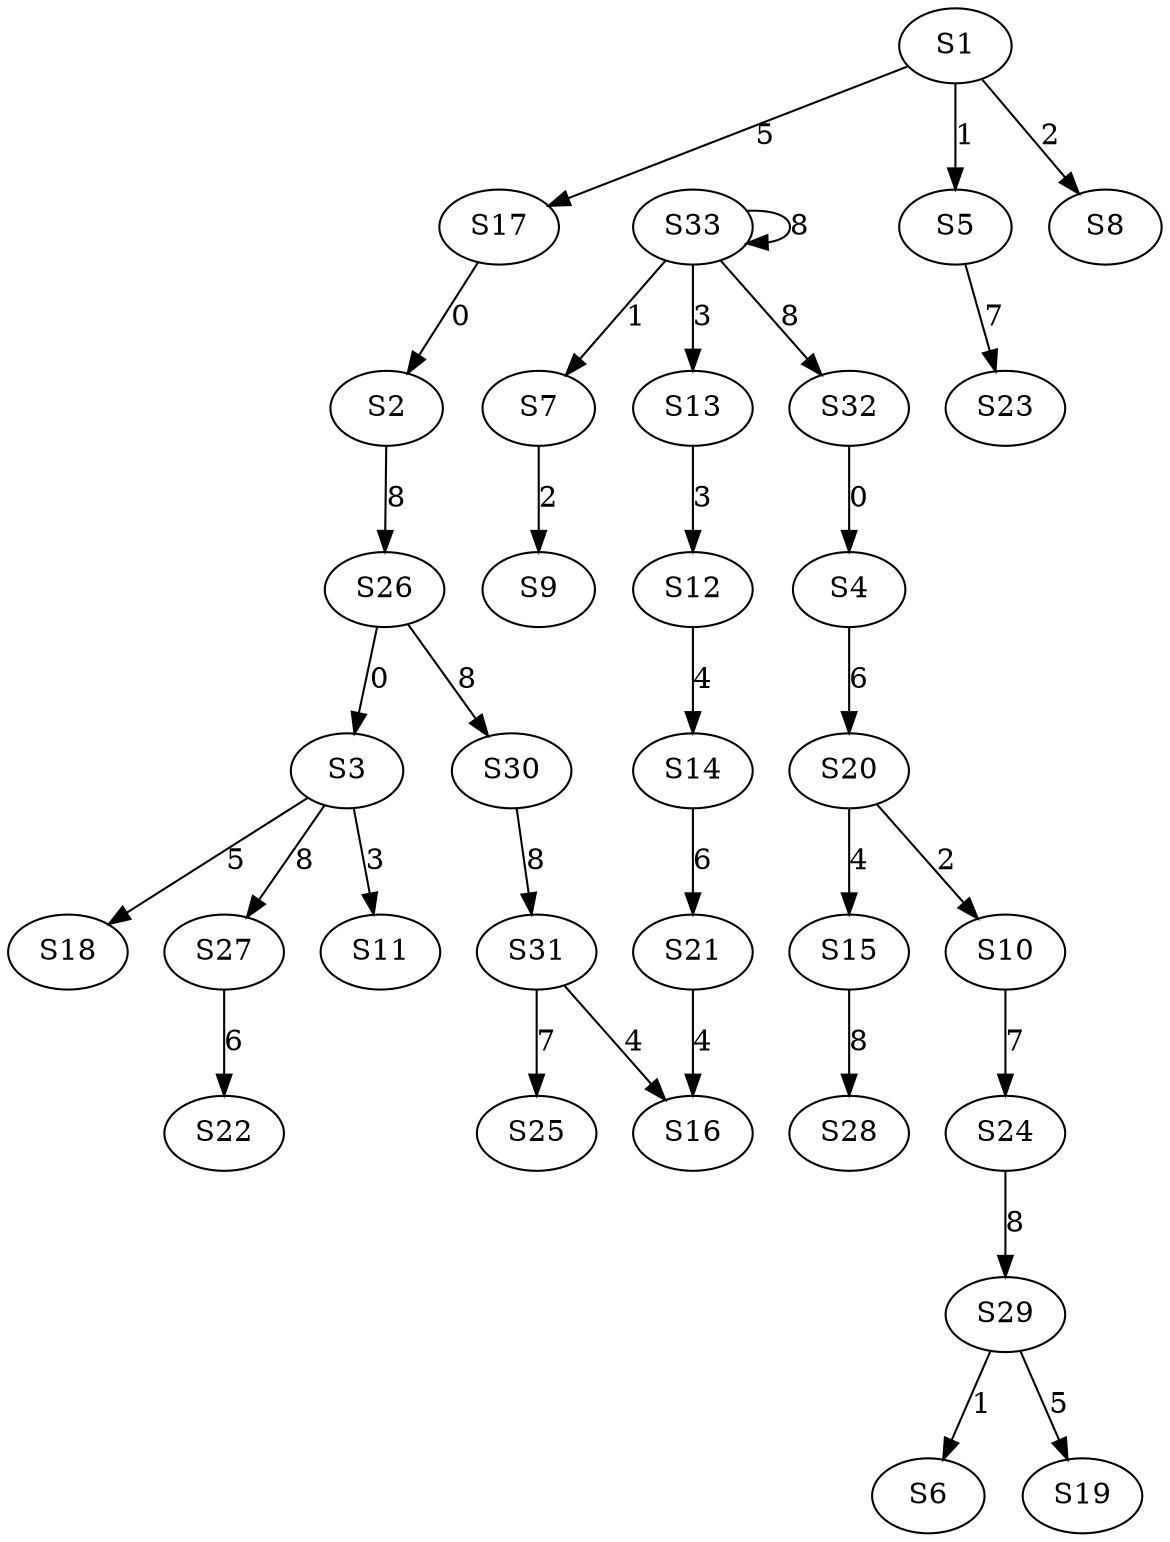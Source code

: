 strict digraph {
	S17 -> S2 [ label = 0 ];
	S26 -> S3 [ label = 0 ];
	S32 -> S4 [ label = 0 ];
	S1 -> S5 [ label = 1 ];
	S29 -> S6 [ label = 1 ];
	S33 -> S7 [ label = 1 ];
	S1 -> S8 [ label = 2 ];
	S7 -> S9 [ label = 2 ];
	S20 -> S10 [ label = 2 ];
	S3 -> S11 [ label = 3 ];
	S13 -> S12 [ label = 3 ];
	S33 -> S13 [ label = 3 ];
	S12 -> S14 [ label = 4 ];
	S20 -> S15 [ label = 4 ];
	S31 -> S16 [ label = 4 ];
	S1 -> S17 [ label = 5 ];
	S3 -> S18 [ label = 5 ];
	S29 -> S19 [ label = 5 ];
	S4 -> S20 [ label = 6 ];
	S14 -> S21 [ label = 6 ];
	S27 -> S22 [ label = 6 ];
	S5 -> S23 [ label = 7 ];
	S10 -> S24 [ label = 7 ];
	S31 -> S25 [ label = 7 ];
	S2 -> S26 [ label = 8 ];
	S3 -> S27 [ label = 8 ];
	S15 -> S28 [ label = 8 ];
	S24 -> S29 [ label = 8 ];
	S26 -> S30 [ label = 8 ];
	S30 -> S31 [ label = 8 ];
	S33 -> S32 [ label = 8 ];
	S33 -> S33 [ label = 8 ];
	S21 -> S16 [ label = 4 ];
}